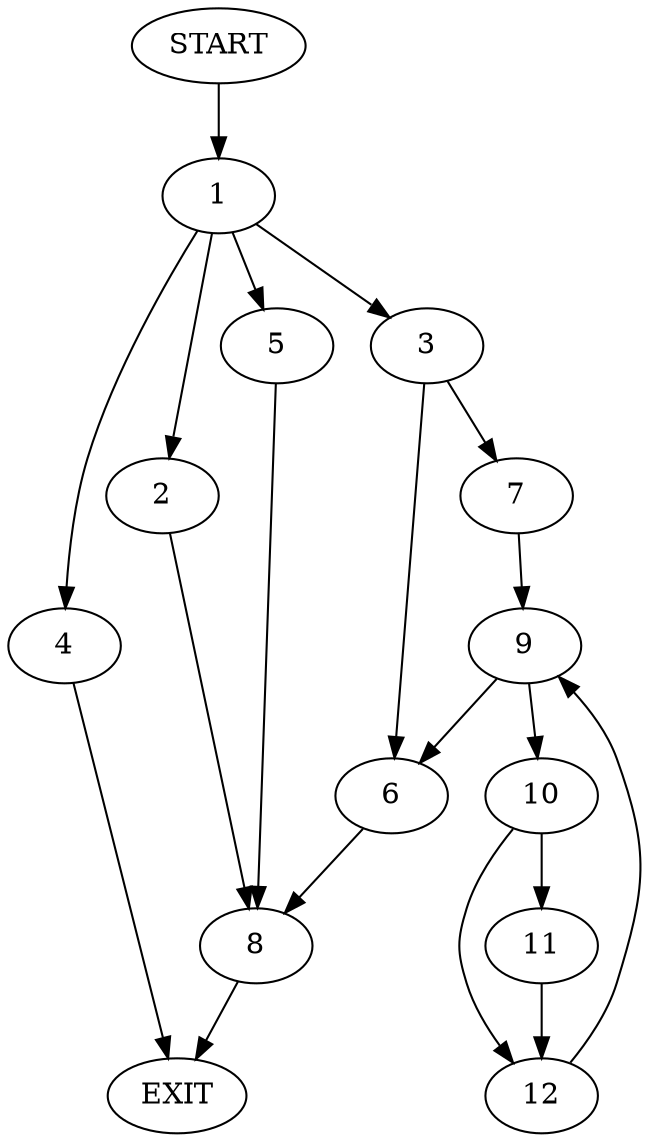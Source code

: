 digraph {
0 [label="START"]
13 [label="EXIT"]
0 -> 1
1 -> 2
1 -> 3
1 -> 4
1 -> 5
4 -> 13
3 -> 6
3 -> 7
5 -> 8
2 -> 8
8 -> 13
7 -> 9
6 -> 8
9 -> 6
9 -> 10
10 -> 11
10 -> 12
11 -> 12
12 -> 9
}
